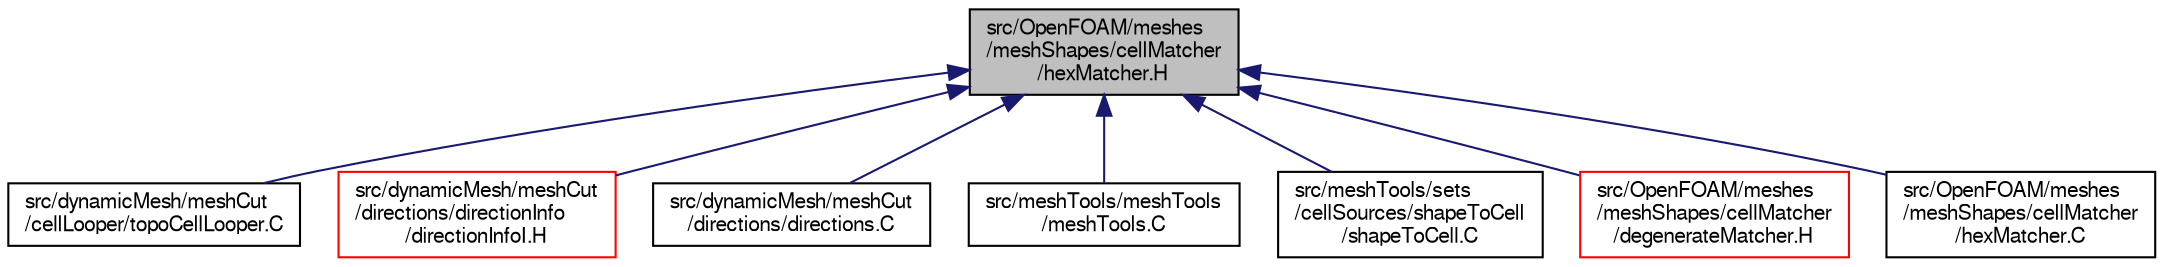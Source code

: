 digraph "src/OpenFOAM/meshes/meshShapes/cellMatcher/hexMatcher.H"
{
  bgcolor="transparent";
  edge [fontname="FreeSans",fontsize="10",labelfontname="FreeSans",labelfontsize="10"];
  node [fontname="FreeSans",fontsize="10",shape=record];
  Node165 [label="src/OpenFOAM/meshes\l/meshShapes/cellMatcher\l/hexMatcher.H",height=0.2,width=0.4,color="black", fillcolor="grey75", style="filled", fontcolor="black"];
  Node165 -> Node166 [dir="back",color="midnightblue",fontsize="10",style="solid",fontname="FreeSans"];
  Node166 [label="src/dynamicMesh/meshCut\l/cellLooper/topoCellLooper.C",height=0.2,width=0.4,color="black",URL="$a00473.html"];
  Node165 -> Node167 [dir="back",color="midnightblue",fontsize="10",style="solid",fontname="FreeSans"];
  Node167 [label="src/dynamicMesh/meshCut\l/directions/directionInfo\l/directionInfoI.H",height=0.2,width=0.4,color="red",URL="$a00485.html"];
  Node165 -> Node170 [dir="back",color="midnightblue",fontsize="10",style="solid",fontname="FreeSans"];
  Node170 [label="src/dynamicMesh/meshCut\l/directions/directions.C",height=0.2,width=0.4,color="black",URL="$a00488.html"];
  Node165 -> Node171 [dir="back",color="midnightblue",fontsize="10",style="solid",fontname="FreeSans"];
  Node171 [label="src/meshTools/meshTools\l/meshTools.C",height=0.2,width=0.4,color="black",URL="$a07667.html"];
  Node165 -> Node172 [dir="back",color="midnightblue",fontsize="10",style="solid",fontname="FreeSans"];
  Node172 [label="src/meshTools/sets\l/cellSources/shapeToCell\l/shapeToCell.C",height=0.2,width=0.4,color="black",URL="$a07934.html"];
  Node165 -> Node173 [dir="back",color="midnightblue",fontsize="10",style="solid",fontname="FreeSans"];
  Node173 [label="src/OpenFOAM/meshes\l/meshShapes/cellMatcher\l/degenerateMatcher.H",height=0.2,width=0.4,color="red",URL="$a11213.html"];
  Node165 -> Node178 [dir="back",color="midnightblue",fontsize="10",style="solid",fontname="FreeSans"];
  Node178 [label="src/OpenFOAM/meshes\l/meshShapes/cellMatcher\l/hexMatcher.C",height=0.2,width=0.4,color="black",URL="$a11216.html"];
}
